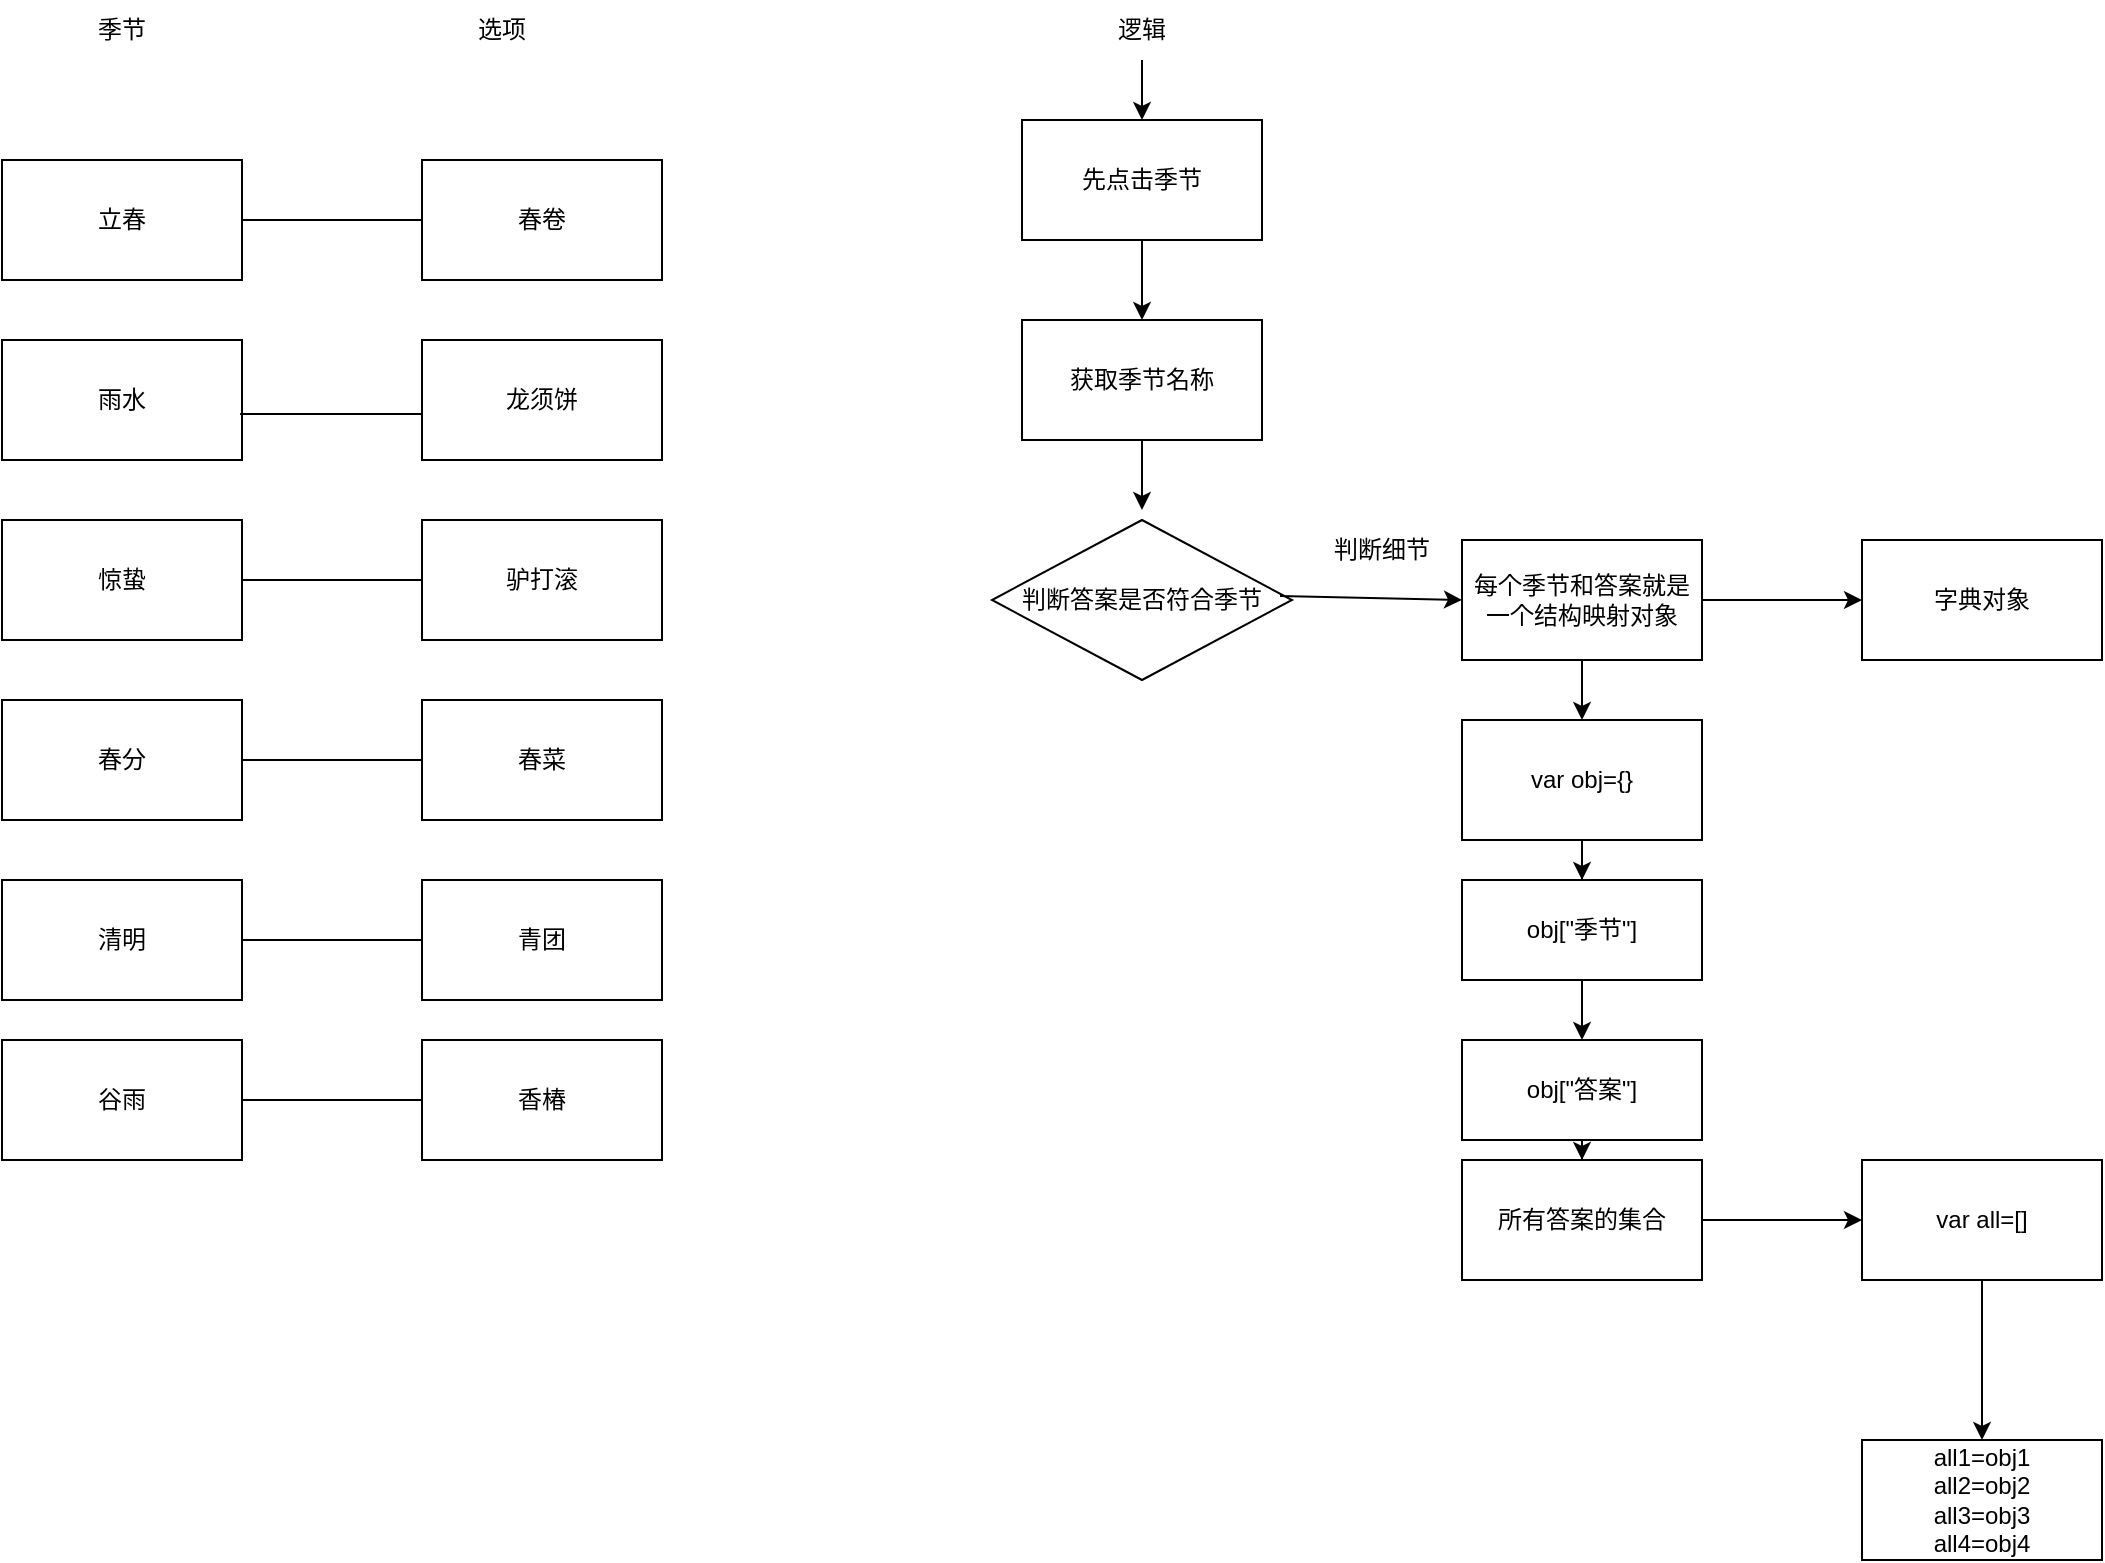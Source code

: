 <mxfile version="16.6.1" type="github">
  <diagram id="R2Fs3bJeJrh7fFrcBk27" name="Page-1">
    <mxGraphModel dx="942" dy="614" grid="1" gridSize="10" guides="1" tooltips="1" connect="1" arrows="1" fold="1" page="1" pageScale="1" pageWidth="827" pageHeight="1169" math="0" shadow="0">
      <root>
        <mxCell id="0" />
        <mxCell id="1" parent="0" />
        <mxCell id="n79x1sxixXkn9saHMdTL-2" value="立春" style="rounded=0;whiteSpace=wrap;html=1;" vertex="1" parent="1">
          <mxGeometry x="30" y="350" width="120" height="60" as="geometry" />
        </mxCell>
        <mxCell id="n79x1sxixXkn9saHMdTL-3" value="" style="endArrow=none;html=1;rounded=0;exitX=1;exitY=0.5;exitDx=0;exitDy=0;" edge="1" parent="1" source="n79x1sxixXkn9saHMdTL-2">
          <mxGeometry width="50" height="50" relative="1" as="geometry">
            <mxPoint x="30" y="510" as="sourcePoint" />
            <mxPoint x="240" y="380" as="targetPoint" />
          </mxGeometry>
        </mxCell>
        <mxCell id="n79x1sxixXkn9saHMdTL-5" value="季节" style="text;html=1;strokeColor=none;fillColor=none;align=center;verticalAlign=middle;whiteSpace=wrap;rounded=0;" vertex="1" parent="1">
          <mxGeometry x="30" y="270" width="120" height="30" as="geometry" />
        </mxCell>
        <mxCell id="n79x1sxixXkn9saHMdTL-6" value="雨水" style="rounded=0;whiteSpace=wrap;html=1;" vertex="1" parent="1">
          <mxGeometry x="30" y="440" width="120" height="60" as="geometry" />
        </mxCell>
        <mxCell id="n79x1sxixXkn9saHMdTL-7" value="" style="endArrow=none;html=1;rounded=0;exitX=0.992;exitY=0.617;exitDx=0;exitDy=0;exitPerimeter=0;" edge="1" parent="1" source="n79x1sxixXkn9saHMdTL-6">
          <mxGeometry width="50" height="50" relative="1" as="geometry">
            <mxPoint x="30" y="510" as="sourcePoint" />
            <mxPoint x="240" y="477" as="targetPoint" />
          </mxGeometry>
        </mxCell>
        <mxCell id="n79x1sxixXkn9saHMdTL-8" value="选项" style="text;html=1;strokeColor=none;fillColor=none;align=center;verticalAlign=middle;whiteSpace=wrap;rounded=0;" vertex="1" parent="1">
          <mxGeometry x="250" y="270" width="60" height="30" as="geometry" />
        </mxCell>
        <mxCell id="n79x1sxixXkn9saHMdTL-9" value="惊蛰" style="rounded=0;whiteSpace=wrap;html=1;" vertex="1" parent="1">
          <mxGeometry x="30" y="530" width="120" height="60" as="geometry" />
        </mxCell>
        <mxCell id="n79x1sxixXkn9saHMdTL-10" value="春分" style="rounded=0;whiteSpace=wrap;html=1;" vertex="1" parent="1">
          <mxGeometry x="30" y="620" width="120" height="60" as="geometry" />
        </mxCell>
        <mxCell id="n79x1sxixXkn9saHMdTL-11" value="清明" style="rounded=0;whiteSpace=wrap;html=1;" vertex="1" parent="1">
          <mxGeometry x="30" y="710" width="120" height="60" as="geometry" />
        </mxCell>
        <mxCell id="n79x1sxixXkn9saHMdTL-12" value="谷雨" style="rounded=0;whiteSpace=wrap;html=1;" vertex="1" parent="1">
          <mxGeometry x="30" y="790" width="120" height="60" as="geometry" />
        </mxCell>
        <mxCell id="n79x1sxixXkn9saHMdTL-13" value="春卷" style="rounded=0;whiteSpace=wrap;html=1;" vertex="1" parent="1">
          <mxGeometry x="240" y="350" width="120" height="60" as="geometry" />
        </mxCell>
        <mxCell id="n79x1sxixXkn9saHMdTL-14" value="龙须饼" style="rounded=0;whiteSpace=wrap;html=1;" vertex="1" parent="1">
          <mxGeometry x="240" y="440" width="120" height="60" as="geometry" />
        </mxCell>
        <mxCell id="n79x1sxixXkn9saHMdTL-15" value="驴打滚" style="rounded=0;whiteSpace=wrap;html=1;" vertex="1" parent="1">
          <mxGeometry x="240" y="530" width="120" height="60" as="geometry" />
        </mxCell>
        <mxCell id="n79x1sxixXkn9saHMdTL-16" value="" style="endArrow=none;html=1;rounded=0;entryX=0;entryY=0.5;entryDx=0;entryDy=0;exitX=1;exitY=0.5;exitDx=0;exitDy=0;" edge="1" parent="1" source="n79x1sxixXkn9saHMdTL-9" target="n79x1sxixXkn9saHMdTL-15">
          <mxGeometry width="50" height="50" relative="1" as="geometry">
            <mxPoint x="140" y="510" as="sourcePoint" />
            <mxPoint x="190" y="460" as="targetPoint" />
          </mxGeometry>
        </mxCell>
        <mxCell id="n79x1sxixXkn9saHMdTL-17" value="春菜" style="rounded=0;whiteSpace=wrap;html=1;" vertex="1" parent="1">
          <mxGeometry x="240" y="620" width="120" height="60" as="geometry" />
        </mxCell>
        <mxCell id="n79x1sxixXkn9saHMdTL-18" value="" style="endArrow=none;html=1;rounded=0;entryX=0;entryY=0.5;entryDx=0;entryDy=0;exitX=1;exitY=0.5;exitDx=0;exitDy=0;" edge="1" parent="1" source="n79x1sxixXkn9saHMdTL-10" target="n79x1sxixXkn9saHMdTL-17">
          <mxGeometry width="50" height="50" relative="1" as="geometry">
            <mxPoint x="140" y="510" as="sourcePoint" />
            <mxPoint x="190" y="460" as="targetPoint" />
          </mxGeometry>
        </mxCell>
        <mxCell id="n79x1sxixXkn9saHMdTL-19" value="青团" style="rounded=0;whiteSpace=wrap;html=1;" vertex="1" parent="1">
          <mxGeometry x="240" y="710" width="120" height="60" as="geometry" />
        </mxCell>
        <mxCell id="n79x1sxixXkn9saHMdTL-20" value="" style="endArrow=none;html=1;rounded=0;entryX=0;entryY=0.5;entryDx=0;entryDy=0;exitX=1;exitY=0.5;exitDx=0;exitDy=0;" edge="1" parent="1" source="n79x1sxixXkn9saHMdTL-11" target="n79x1sxixXkn9saHMdTL-19">
          <mxGeometry width="50" height="50" relative="1" as="geometry">
            <mxPoint x="140" y="600" as="sourcePoint" />
            <mxPoint x="190" y="550" as="targetPoint" />
          </mxGeometry>
        </mxCell>
        <mxCell id="n79x1sxixXkn9saHMdTL-21" value="香椿" style="rounded=0;whiteSpace=wrap;html=1;" vertex="1" parent="1">
          <mxGeometry x="240" y="790" width="120" height="60" as="geometry" />
        </mxCell>
        <mxCell id="n79x1sxixXkn9saHMdTL-22" value="" style="endArrow=none;html=1;rounded=0;entryX=0;entryY=0.5;entryDx=0;entryDy=0;" edge="1" parent="1" source="n79x1sxixXkn9saHMdTL-12" target="n79x1sxixXkn9saHMdTL-21">
          <mxGeometry width="50" height="50" relative="1" as="geometry">
            <mxPoint x="140" y="600" as="sourcePoint" />
            <mxPoint x="190" y="550" as="targetPoint" />
          </mxGeometry>
        </mxCell>
        <mxCell id="n79x1sxixXkn9saHMdTL-23" value="逻辑" style="text;html=1;strokeColor=none;fillColor=none;align=center;verticalAlign=middle;whiteSpace=wrap;rounded=0;" vertex="1" parent="1">
          <mxGeometry x="570" y="270" width="60" height="30" as="geometry" />
        </mxCell>
        <mxCell id="n79x1sxixXkn9saHMdTL-24" value="先点击季节" style="rounded=0;whiteSpace=wrap;html=1;" vertex="1" parent="1">
          <mxGeometry x="540" y="330" width="120" height="60" as="geometry" />
        </mxCell>
        <mxCell id="n79x1sxixXkn9saHMdTL-25" value="" style="endArrow=classic;html=1;rounded=0;exitX=0.5;exitY=1;exitDx=0;exitDy=0;" edge="1" parent="1" source="n79x1sxixXkn9saHMdTL-23">
          <mxGeometry width="50" height="50" relative="1" as="geometry">
            <mxPoint x="430" y="410" as="sourcePoint" />
            <mxPoint x="600" y="330" as="targetPoint" />
          </mxGeometry>
        </mxCell>
        <mxCell id="n79x1sxixXkn9saHMdTL-29" value="" style="edgeStyle=orthogonalEdgeStyle;rounded=0;orthogonalLoop=1;jettySize=auto;html=1;" edge="1" parent="1" source="n79x1sxixXkn9saHMdTL-26">
          <mxGeometry relative="1" as="geometry">
            <mxPoint x="600" y="525" as="targetPoint" />
          </mxGeometry>
        </mxCell>
        <mxCell id="n79x1sxixXkn9saHMdTL-26" value="获取季节名称" style="rounded=0;whiteSpace=wrap;html=1;" vertex="1" parent="1">
          <mxGeometry x="540" y="430" width="120" height="60" as="geometry" />
        </mxCell>
        <mxCell id="n79x1sxixXkn9saHMdTL-31" value="" style="endArrow=classic;html=1;rounded=0;exitX=0.5;exitY=1;exitDx=0;exitDy=0;entryX=0.5;entryY=0;entryDx=0;entryDy=0;" edge="1" parent="1" source="n79x1sxixXkn9saHMdTL-24" target="n79x1sxixXkn9saHMdTL-26">
          <mxGeometry width="50" height="50" relative="1" as="geometry">
            <mxPoint x="430" y="600" as="sourcePoint" />
            <mxPoint x="480" y="680" as="targetPoint" />
          </mxGeometry>
        </mxCell>
        <mxCell id="n79x1sxixXkn9saHMdTL-32" value="&lt;span&gt;判断答案是否符合季节&lt;/span&gt;" style="rhombus;whiteSpace=wrap;html=1;" vertex="1" parent="1">
          <mxGeometry x="525" y="530" width="150" height="80" as="geometry" />
        </mxCell>
        <mxCell id="n79x1sxixXkn9saHMdTL-38" value="" style="edgeStyle=orthogonalEdgeStyle;rounded=0;orthogonalLoop=1;jettySize=auto;html=1;" edge="1" parent="1" source="n79x1sxixXkn9saHMdTL-33" target="n79x1sxixXkn9saHMdTL-37">
          <mxGeometry relative="1" as="geometry" />
        </mxCell>
        <mxCell id="n79x1sxixXkn9saHMdTL-40" value="" style="edgeStyle=orthogonalEdgeStyle;rounded=0;orthogonalLoop=1;jettySize=auto;html=1;" edge="1" parent="1" source="n79x1sxixXkn9saHMdTL-33" target="n79x1sxixXkn9saHMdTL-39">
          <mxGeometry relative="1" as="geometry" />
        </mxCell>
        <mxCell id="n79x1sxixXkn9saHMdTL-33" value="每个季节和答案就是一个结构映射对象" style="rounded=0;whiteSpace=wrap;html=1;" vertex="1" parent="1">
          <mxGeometry x="760" y="540" width="120" height="60" as="geometry" />
        </mxCell>
        <mxCell id="n79x1sxixXkn9saHMdTL-34" value="" style="endArrow=classic;html=1;rounded=0;exitX=0.96;exitY=0.475;exitDx=0;exitDy=0;exitPerimeter=0;entryX=0;entryY=0.5;entryDx=0;entryDy=0;" edge="1" parent="1" source="n79x1sxixXkn9saHMdTL-32" target="n79x1sxixXkn9saHMdTL-33">
          <mxGeometry width="50" height="50" relative="1" as="geometry">
            <mxPoint x="700" y="600" as="sourcePoint" />
            <mxPoint x="750" y="550" as="targetPoint" />
          </mxGeometry>
        </mxCell>
        <mxCell id="n79x1sxixXkn9saHMdTL-35" value="判断细节" style="text;html=1;strokeColor=none;fillColor=none;align=center;verticalAlign=middle;whiteSpace=wrap;rounded=0;" vertex="1" parent="1">
          <mxGeometry x="690" y="530" width="60" height="30" as="geometry" />
        </mxCell>
        <mxCell id="n79x1sxixXkn9saHMdTL-42" value="" style="edgeStyle=orthogonalEdgeStyle;rounded=0;orthogonalLoop=1;jettySize=auto;html=1;" edge="1" parent="1" source="n79x1sxixXkn9saHMdTL-37" target="n79x1sxixXkn9saHMdTL-41">
          <mxGeometry relative="1" as="geometry" />
        </mxCell>
        <mxCell id="n79x1sxixXkn9saHMdTL-37" value="var obj={}" style="whiteSpace=wrap;html=1;rounded=0;" vertex="1" parent="1">
          <mxGeometry x="760" y="630" width="120" height="60" as="geometry" />
        </mxCell>
        <mxCell id="n79x1sxixXkn9saHMdTL-39" value="字典对象" style="rounded=0;whiteSpace=wrap;html=1;" vertex="1" parent="1">
          <mxGeometry x="960" y="540" width="120" height="60" as="geometry" />
        </mxCell>
        <mxCell id="n79x1sxixXkn9saHMdTL-46" value="" style="edgeStyle=orthogonalEdgeStyle;rounded=0;orthogonalLoop=1;jettySize=auto;html=1;" edge="1" parent="1" source="n79x1sxixXkn9saHMdTL-41" target="n79x1sxixXkn9saHMdTL-45">
          <mxGeometry relative="1" as="geometry" />
        </mxCell>
        <mxCell id="n79x1sxixXkn9saHMdTL-41" value="obj[&quot;季节&quot;]" style="whiteSpace=wrap;html=1;rounded=0;" vertex="1" parent="1">
          <mxGeometry x="760" y="710" width="120" height="50" as="geometry" />
        </mxCell>
        <mxCell id="n79x1sxixXkn9saHMdTL-48" value="" style="edgeStyle=orthogonalEdgeStyle;rounded=0;orthogonalLoop=1;jettySize=auto;html=1;" edge="1" parent="1" source="n79x1sxixXkn9saHMdTL-45" target="n79x1sxixXkn9saHMdTL-47">
          <mxGeometry relative="1" as="geometry" />
        </mxCell>
        <mxCell id="n79x1sxixXkn9saHMdTL-45" value="obj[&quot;答案&quot;]" style="whiteSpace=wrap;html=1;rounded=0;" vertex="1" parent="1">
          <mxGeometry x="760" y="790" width="120" height="50" as="geometry" />
        </mxCell>
        <mxCell id="n79x1sxixXkn9saHMdTL-50" value="" style="edgeStyle=orthogonalEdgeStyle;rounded=0;orthogonalLoop=1;jettySize=auto;html=1;" edge="1" parent="1" source="n79x1sxixXkn9saHMdTL-47" target="n79x1sxixXkn9saHMdTL-49">
          <mxGeometry relative="1" as="geometry" />
        </mxCell>
        <mxCell id="n79x1sxixXkn9saHMdTL-47" value="所有答案的集合" style="whiteSpace=wrap;html=1;rounded=0;" vertex="1" parent="1">
          <mxGeometry x="760" y="850" width="120" height="60" as="geometry" />
        </mxCell>
        <mxCell id="n79x1sxixXkn9saHMdTL-52" value="" style="edgeStyle=orthogonalEdgeStyle;rounded=0;orthogonalLoop=1;jettySize=auto;html=1;" edge="1" parent="1" source="n79x1sxixXkn9saHMdTL-49" target="n79x1sxixXkn9saHMdTL-51">
          <mxGeometry relative="1" as="geometry" />
        </mxCell>
        <mxCell id="n79x1sxixXkn9saHMdTL-49" value="var all=[]" style="whiteSpace=wrap;html=1;rounded=0;" vertex="1" parent="1">
          <mxGeometry x="960" y="850" width="120" height="60" as="geometry" />
        </mxCell>
        <mxCell id="n79x1sxixXkn9saHMdTL-51" value="all1=obj1&lt;br&gt;all2=obj2&lt;br&gt;all3=obj3&lt;br&gt;all4=obj4" style="whiteSpace=wrap;html=1;rounded=0;" vertex="1" parent="1">
          <mxGeometry x="960" y="990" width="120" height="60" as="geometry" />
        </mxCell>
      </root>
    </mxGraphModel>
  </diagram>
</mxfile>
